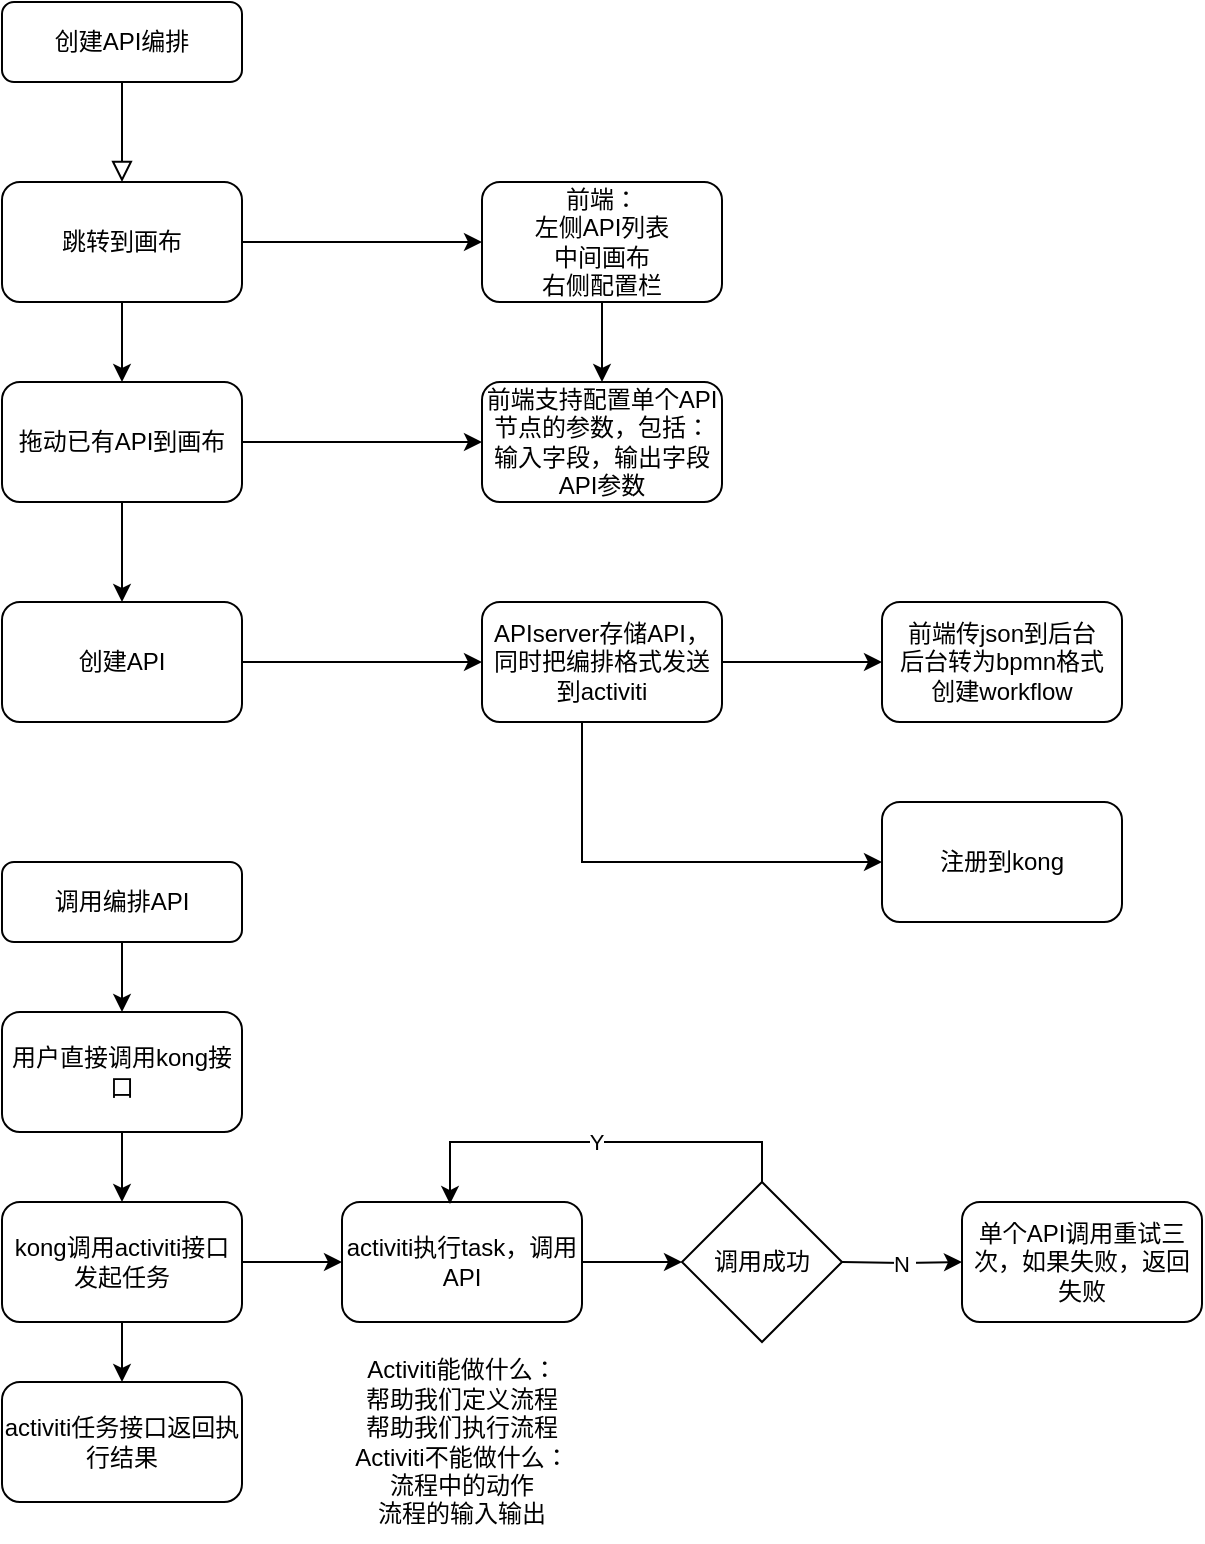 <mxfile version="14.2.7" type="github">
  <diagram id="C5RBs43oDa-KdzZeNtuy" name="Page-1">
    <mxGraphModel dx="1422" dy="794" grid="1" gridSize="10" guides="1" tooltips="1" connect="1" arrows="1" fold="1" page="1" pageScale="1" pageWidth="827" pageHeight="1169" math="0" shadow="0">
      <root>
        <mxCell id="WIyWlLk6GJQsqaUBKTNV-0" />
        <mxCell id="WIyWlLk6GJQsqaUBKTNV-1" parent="WIyWlLk6GJQsqaUBKTNV-0" />
        <mxCell id="WIyWlLk6GJQsqaUBKTNV-2" value="" style="rounded=0;html=1;jettySize=auto;orthogonalLoop=1;fontSize=11;endArrow=block;endFill=0;endSize=8;strokeWidth=1;shadow=0;labelBackgroundColor=none;edgeStyle=orthogonalEdgeStyle;" parent="WIyWlLk6GJQsqaUBKTNV-1" source="WIyWlLk6GJQsqaUBKTNV-3" edge="1">
          <mxGeometry relative="1" as="geometry">
            <mxPoint x="220" y="170" as="targetPoint" />
          </mxGeometry>
        </mxCell>
        <mxCell id="WIyWlLk6GJQsqaUBKTNV-3" value="创建API编排" style="rounded=1;whiteSpace=wrap;html=1;fontSize=12;glass=0;strokeWidth=1;shadow=0;" parent="WIyWlLk6GJQsqaUBKTNV-1" vertex="1">
          <mxGeometry x="160" y="80" width="120" height="40" as="geometry" />
        </mxCell>
        <mxCell id="x5veIcxIF9MqgdUAbz0h-2" value="" style="edgeStyle=orthogonalEdgeStyle;rounded=0;orthogonalLoop=1;jettySize=auto;html=1;" parent="WIyWlLk6GJQsqaUBKTNV-1" source="x5veIcxIF9MqgdUAbz0h-0" target="x5veIcxIF9MqgdUAbz0h-1" edge="1">
          <mxGeometry relative="1" as="geometry" />
        </mxCell>
        <mxCell id="x5veIcxIF9MqgdUAbz0h-9" style="edgeStyle=orthogonalEdgeStyle;rounded=0;orthogonalLoop=1;jettySize=auto;html=1;exitX=1;exitY=0.5;exitDx=0;exitDy=0;" parent="WIyWlLk6GJQsqaUBKTNV-1" source="x5veIcxIF9MqgdUAbz0h-0" target="x5veIcxIF9MqgdUAbz0h-5" edge="1">
          <mxGeometry relative="1" as="geometry" />
        </mxCell>
        <mxCell id="x5veIcxIF9MqgdUAbz0h-0" value="跳转到画布" style="rounded=1;whiteSpace=wrap;html=1;" parent="WIyWlLk6GJQsqaUBKTNV-1" vertex="1">
          <mxGeometry x="160" y="170" width="120" height="60" as="geometry" />
        </mxCell>
        <mxCell id="x5veIcxIF9MqgdUAbz0h-4" value="" style="edgeStyle=orthogonalEdgeStyle;rounded=0;orthogonalLoop=1;jettySize=auto;html=1;" parent="WIyWlLk6GJQsqaUBKTNV-1" source="x5veIcxIF9MqgdUAbz0h-1" target="x5veIcxIF9MqgdUAbz0h-3" edge="1">
          <mxGeometry relative="1" as="geometry" />
        </mxCell>
        <mxCell id="x5veIcxIF9MqgdUAbz0h-8" style="edgeStyle=orthogonalEdgeStyle;rounded=0;orthogonalLoop=1;jettySize=auto;html=1;" parent="WIyWlLk6GJQsqaUBKTNV-1" source="x5veIcxIF9MqgdUAbz0h-1" target="x5veIcxIF9MqgdUAbz0h-6" edge="1">
          <mxGeometry relative="1" as="geometry" />
        </mxCell>
        <mxCell id="x5veIcxIF9MqgdUAbz0h-1" value="拖动已有API到画布" style="whiteSpace=wrap;html=1;rounded=1;" parent="WIyWlLk6GJQsqaUBKTNV-1" vertex="1">
          <mxGeometry x="160" y="270" width="120" height="60" as="geometry" />
        </mxCell>
        <mxCell id="x5veIcxIF9MqgdUAbz0h-10" style="edgeStyle=orthogonalEdgeStyle;rounded=0;orthogonalLoop=1;jettySize=auto;html=1;" parent="WIyWlLk6GJQsqaUBKTNV-1" source="x5veIcxIF9MqgdUAbz0h-3" edge="1">
          <mxGeometry relative="1" as="geometry">
            <mxPoint x="400" y="410" as="targetPoint" />
          </mxGeometry>
        </mxCell>
        <mxCell id="x5veIcxIF9MqgdUAbz0h-3" value="创建API" style="whiteSpace=wrap;html=1;rounded=1;" parent="WIyWlLk6GJQsqaUBKTNV-1" vertex="1">
          <mxGeometry x="160" y="380" width="120" height="60" as="geometry" />
        </mxCell>
        <mxCell id="x5veIcxIF9MqgdUAbz0h-7" value="" style="edgeStyle=orthogonalEdgeStyle;rounded=0;orthogonalLoop=1;jettySize=auto;html=1;" parent="WIyWlLk6GJQsqaUBKTNV-1" source="x5veIcxIF9MqgdUAbz0h-5" target="x5veIcxIF9MqgdUAbz0h-6" edge="1">
          <mxGeometry relative="1" as="geometry" />
        </mxCell>
        <mxCell id="x5veIcxIF9MqgdUAbz0h-5" value="前端：&lt;br&gt;左侧API列表&lt;br&gt;中间画布&lt;br&gt;右侧配置栏" style="rounded=1;whiteSpace=wrap;html=1;" parent="WIyWlLk6GJQsqaUBKTNV-1" vertex="1">
          <mxGeometry x="400" y="170" width="120" height="60" as="geometry" />
        </mxCell>
        <mxCell id="x5veIcxIF9MqgdUAbz0h-6" value="前端支持配置单个API节点的参数，包括：&lt;br&gt;输入字段，输出字段&lt;br&gt;API参数" style="rounded=1;whiteSpace=wrap;html=1;" parent="WIyWlLk6GJQsqaUBKTNV-1" vertex="1">
          <mxGeometry x="400" y="270" width="120" height="60" as="geometry" />
        </mxCell>
        <mxCell id="x5veIcxIF9MqgdUAbz0h-15" value="" style="edgeStyle=orthogonalEdgeStyle;rounded=0;orthogonalLoop=1;jettySize=auto;html=1;" parent="WIyWlLk6GJQsqaUBKTNV-1" source="x5veIcxIF9MqgdUAbz0h-11" target="x5veIcxIF9MqgdUAbz0h-14" edge="1">
          <mxGeometry relative="1" as="geometry" />
        </mxCell>
        <mxCell id="x5veIcxIF9MqgdUAbz0h-20" value="" style="edgeStyle=orthogonalEdgeStyle;rounded=0;orthogonalLoop=1;jettySize=auto;html=1;" parent="WIyWlLk6GJQsqaUBKTNV-1" source="x5veIcxIF9MqgdUAbz0h-11" target="x5veIcxIF9MqgdUAbz0h-19" edge="1">
          <mxGeometry relative="1" as="geometry">
            <Array as="points">
              <mxPoint x="450" y="510" />
            </Array>
          </mxGeometry>
        </mxCell>
        <mxCell id="x5veIcxIF9MqgdUAbz0h-11" value="APIserver存储API，同时把编排格式发送到activiti" style="rounded=1;whiteSpace=wrap;html=1;" parent="WIyWlLk6GJQsqaUBKTNV-1" vertex="1">
          <mxGeometry x="400" y="380" width="120" height="60" as="geometry" />
        </mxCell>
        <mxCell id="x5veIcxIF9MqgdUAbz0h-14" value="&lt;span&gt;前端传json到后台&lt;/span&gt;&lt;br&gt;&lt;span&gt;后台转为bpmn格式&lt;/span&gt;&lt;br&gt;&lt;span&gt;创建workflow&lt;/span&gt;" style="whiteSpace=wrap;html=1;rounded=1;" parent="WIyWlLk6GJQsqaUBKTNV-1" vertex="1">
          <mxGeometry x="600" y="380" width="120" height="60" as="geometry" />
        </mxCell>
        <mxCell id="x5veIcxIF9MqgdUAbz0h-18" value="" style="edgeStyle=orthogonalEdgeStyle;rounded=0;orthogonalLoop=1;jettySize=auto;html=1;" parent="WIyWlLk6GJQsqaUBKTNV-1" source="x5veIcxIF9MqgdUAbz0h-16" target="x5veIcxIF9MqgdUAbz0h-17" edge="1">
          <mxGeometry relative="1" as="geometry" />
        </mxCell>
        <mxCell id="x5veIcxIF9MqgdUAbz0h-16" value="调用编排API" style="rounded=1;whiteSpace=wrap;html=1;fontSize=12;glass=0;strokeWidth=1;shadow=0;" parent="WIyWlLk6GJQsqaUBKTNV-1" vertex="1">
          <mxGeometry x="160" y="510" width="120" height="40" as="geometry" />
        </mxCell>
        <mxCell id="x5veIcxIF9MqgdUAbz0h-22" value="" style="edgeStyle=orthogonalEdgeStyle;rounded=0;orthogonalLoop=1;jettySize=auto;html=1;" parent="WIyWlLk6GJQsqaUBKTNV-1" source="x5veIcxIF9MqgdUAbz0h-17" target="x5veIcxIF9MqgdUAbz0h-21" edge="1">
          <mxGeometry relative="1" as="geometry" />
        </mxCell>
        <mxCell id="x5veIcxIF9MqgdUAbz0h-17" value="用户直接调用kong接口" style="whiteSpace=wrap;html=1;rounded=1;shadow=0;strokeWidth=1;glass=0;" parent="WIyWlLk6GJQsqaUBKTNV-1" vertex="1">
          <mxGeometry x="160" y="585" width="120" height="60" as="geometry" />
        </mxCell>
        <mxCell id="x5veIcxIF9MqgdUAbz0h-19" value="注册到kong" style="whiteSpace=wrap;html=1;rounded=1;" parent="WIyWlLk6GJQsqaUBKTNV-1" vertex="1">
          <mxGeometry x="600" y="480" width="120" height="60" as="geometry" />
        </mxCell>
        <mxCell id="x5veIcxIF9MqgdUAbz0h-24" value="" style="edgeStyle=orthogonalEdgeStyle;rounded=0;orthogonalLoop=1;jettySize=auto;html=1;" parent="WIyWlLk6GJQsqaUBKTNV-1" source="x5veIcxIF9MqgdUAbz0h-21" target="x5veIcxIF9MqgdUAbz0h-23" edge="1">
          <mxGeometry relative="1" as="geometry" />
        </mxCell>
        <mxCell id="7b8KITd63pOyTkWfwS3a-2" value="" style="edgeStyle=orthogonalEdgeStyle;rounded=0;orthogonalLoop=1;jettySize=auto;html=1;" edge="1" parent="WIyWlLk6GJQsqaUBKTNV-1" source="x5veIcxIF9MqgdUAbz0h-21" target="7b8KITd63pOyTkWfwS3a-1">
          <mxGeometry relative="1" as="geometry" />
        </mxCell>
        <mxCell id="x5veIcxIF9MqgdUAbz0h-21" value="kong调用activiti接口发起任务" style="whiteSpace=wrap;html=1;rounded=1;shadow=0;strokeWidth=1;glass=0;" parent="WIyWlLk6GJQsqaUBKTNV-1" vertex="1">
          <mxGeometry x="160" y="680" width="120" height="60" as="geometry" />
        </mxCell>
        <mxCell id="x5veIcxIF9MqgdUAbz0h-23" value="activiti任务接口返回执行结果" style="whiteSpace=wrap;html=1;rounded=1;shadow=0;strokeWidth=1;glass=0;" parent="WIyWlLk6GJQsqaUBKTNV-1" vertex="1">
          <mxGeometry x="160" y="770" width="120" height="60" as="geometry" />
        </mxCell>
        <mxCell id="x5veIcxIF9MqgdUAbz0h-25" value="Activiti能做什么：&lt;br&gt;帮助我们定义流程&lt;br&gt;帮助我们执行流程&lt;br&gt;Activiti不能做什么：&lt;br&gt;流程中的动作&lt;br&gt;流程的输入输出" style="text;html=1;strokeColor=none;fillColor=none;align=center;verticalAlign=middle;whiteSpace=wrap;rounded=0;" parent="WIyWlLk6GJQsqaUBKTNV-1" vertex="1">
          <mxGeometry x="240" y="750" width="300" height="100" as="geometry" />
        </mxCell>
        <mxCell id="7b8KITd63pOyTkWfwS3a-4" value="" style="edgeStyle=orthogonalEdgeStyle;rounded=0;orthogonalLoop=1;jettySize=auto;html=1;" edge="1" parent="WIyWlLk6GJQsqaUBKTNV-1" source="7b8KITd63pOyTkWfwS3a-1">
          <mxGeometry relative="1" as="geometry">
            <mxPoint x="500" y="710" as="targetPoint" />
          </mxGeometry>
        </mxCell>
        <mxCell id="7b8KITd63pOyTkWfwS3a-1" value="activiti执行task，调用API" style="rounded=1;whiteSpace=wrap;html=1;" vertex="1" parent="WIyWlLk6GJQsqaUBKTNV-1">
          <mxGeometry x="330" y="680" width="120" height="60" as="geometry" />
        </mxCell>
        <mxCell id="7b8KITd63pOyTkWfwS3a-5" value="Y" style="edgeStyle=orthogonalEdgeStyle;rounded=0;orthogonalLoop=1;jettySize=auto;html=1;entryX=0.45;entryY=0.017;entryDx=0;entryDy=0;entryPerimeter=0;exitX=0.5;exitY=0;exitDx=0;exitDy=0;" edge="1" parent="WIyWlLk6GJQsqaUBKTNV-1" source="7b8KITd63pOyTkWfwS3a-8" target="7b8KITd63pOyTkWfwS3a-1">
          <mxGeometry relative="1" as="geometry">
            <mxPoint x="540" y="650" as="sourcePoint" />
          </mxGeometry>
        </mxCell>
        <mxCell id="7b8KITd63pOyTkWfwS3a-7" value="N&amp;nbsp;" style="edgeStyle=orthogonalEdgeStyle;rounded=0;orthogonalLoop=1;jettySize=auto;html=1;" edge="1" parent="WIyWlLk6GJQsqaUBKTNV-1" target="7b8KITd63pOyTkWfwS3a-6">
          <mxGeometry relative="1" as="geometry">
            <mxPoint x="580" y="710" as="sourcePoint" />
          </mxGeometry>
        </mxCell>
        <mxCell id="7b8KITd63pOyTkWfwS3a-6" value="单个API调用重试三次，如果失败，返回失败" style="whiteSpace=wrap;html=1;rounded=1;" vertex="1" parent="WIyWlLk6GJQsqaUBKTNV-1">
          <mxGeometry x="640" y="680" width="120" height="60" as="geometry" />
        </mxCell>
        <mxCell id="7b8KITd63pOyTkWfwS3a-8" value="调用成功" style="rhombus;whiteSpace=wrap;html=1;" vertex="1" parent="WIyWlLk6GJQsqaUBKTNV-1">
          <mxGeometry x="500" y="670" width="80" height="80" as="geometry" />
        </mxCell>
      </root>
    </mxGraphModel>
  </diagram>
</mxfile>
